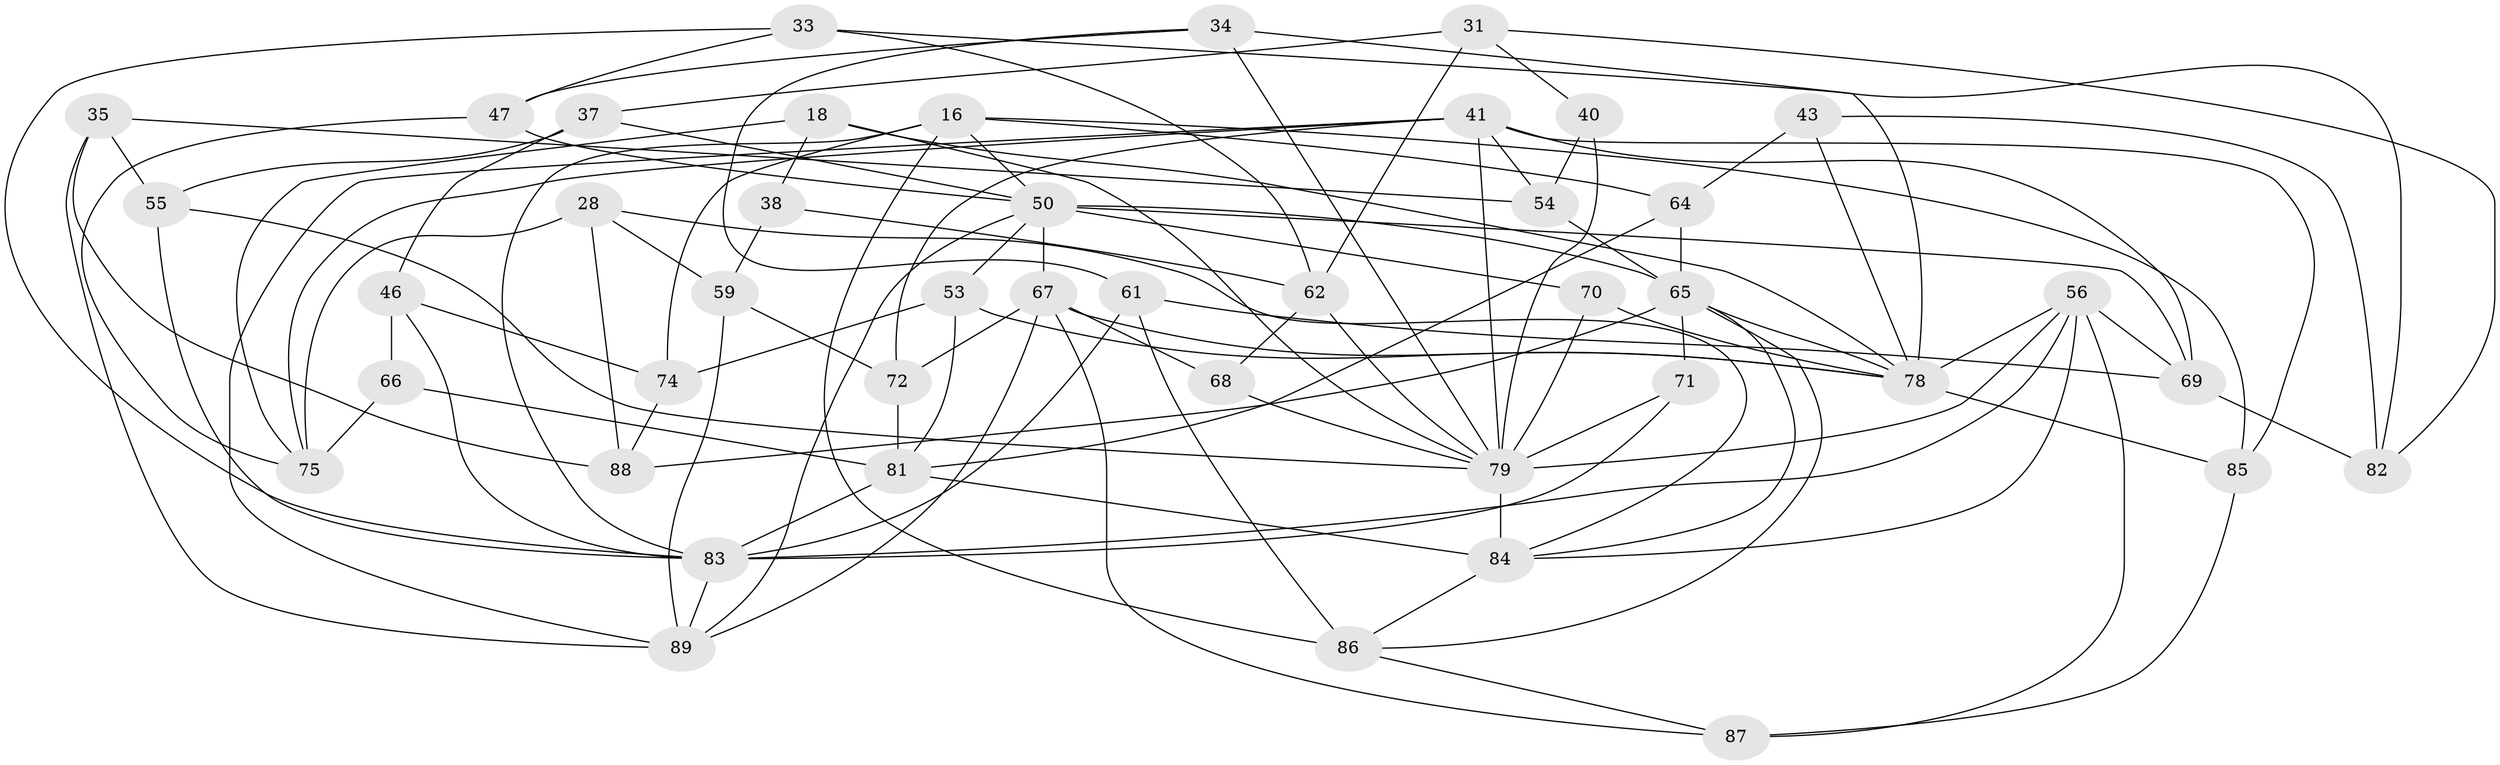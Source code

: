 // original degree distribution, {4: 1.0}
// Generated by graph-tools (version 1.1) at 2025/56/03/09/25 04:56:46]
// undirected, 44 vertices, 107 edges
graph export_dot {
graph [start="1"]
  node [color=gray90,style=filled];
  16 [super="+8"];
  18;
  28;
  31;
  33;
  34;
  35;
  37;
  38;
  40;
  41 [super="+4+30"];
  43;
  46 [super="+22"];
  47;
  50 [super="+25+27"];
  53;
  54;
  55;
  56 [super="+17+21"];
  59;
  61;
  62 [super="+6"];
  64 [super="+15"];
  65 [super="+14+63"];
  66 [super="+29"];
  67 [super="+48"];
  68;
  69 [super="+45"];
  70;
  71;
  72;
  74;
  75 [super="+73"];
  78 [super="+44"];
  79 [super="+60+77"];
  81 [super="+57"];
  82;
  83 [super="+9+11+49"];
  84 [super="+52"];
  85;
  86 [super="+80"];
  87;
  88;
  89 [super="+24"];
  16 -- 86 [weight=2];
  16 -- 85;
  16 -- 64;
  16 -- 50 [weight=2];
  16 -- 74;
  16 -- 83;
  18 -- 38;
  18 -- 75;
  18 -- 78;
  18 -- 79;
  28 -- 59;
  28 -- 88;
  28 -- 75;
  28 -- 84;
  31 -- 62;
  31 -- 40;
  31 -- 82;
  31 -- 37;
  33 -- 82;
  33 -- 47;
  33 -- 62;
  33 -- 83;
  34 -- 47;
  34 -- 61;
  34 -- 79;
  34 -- 78;
  35 -- 55;
  35 -- 89;
  35 -- 54;
  35 -- 88;
  37 -- 55;
  37 -- 46;
  37 -- 50;
  38 -- 59;
  38 -- 62 [weight=2];
  40 -- 54;
  40 -- 79 [weight=2];
  41 -- 54;
  41 -- 72;
  41 -- 85;
  41 -- 75;
  41 -- 69;
  41 -- 79 [weight=2];
  41 -- 89;
  43 -- 82;
  43 -- 64 [weight=2];
  43 -- 78;
  46 -- 66;
  46 -- 83 [weight=3];
  46 -- 74;
  47 -- 75;
  47 -- 50;
  50 -- 69 [weight=2];
  50 -- 70 [weight=2];
  50 -- 67 [weight=2];
  50 -- 53;
  50 -- 89;
  50 -- 65 [weight=2];
  53 -- 74;
  53 -- 78;
  53 -- 81;
  54 -- 65;
  55 -- 79;
  55 -- 83;
  56 -- 69;
  56 -- 87;
  56 -- 78 [weight=2];
  56 -- 84 [weight=2];
  56 -- 83 [weight=3];
  56 -- 79;
  59 -- 72;
  59 -- 89;
  61 -- 86;
  61 -- 83;
  61 -- 69;
  62 -- 68;
  62 -- 79;
  64 -- 65 [weight=2];
  64 -- 81;
  65 -- 78;
  65 -- 86;
  65 -- 84;
  65 -- 71;
  65 -- 88;
  66 -- 81 [weight=3];
  66 -- 75 [weight=2];
  67 -- 87;
  67 -- 68 [weight=2];
  67 -- 72;
  67 -- 78;
  67 -- 89;
  68 -- 79;
  69 -- 82;
  70 -- 78;
  70 -- 79;
  71 -- 83;
  71 -- 79 [weight=2];
  72 -- 81;
  74 -- 88;
  78 -- 85;
  79 -- 84 [weight=3];
  81 -- 84 [weight=2];
  81 -- 83 [weight=2];
  83 -- 89;
  84 -- 86;
  85 -- 87;
  86 -- 87;
}
